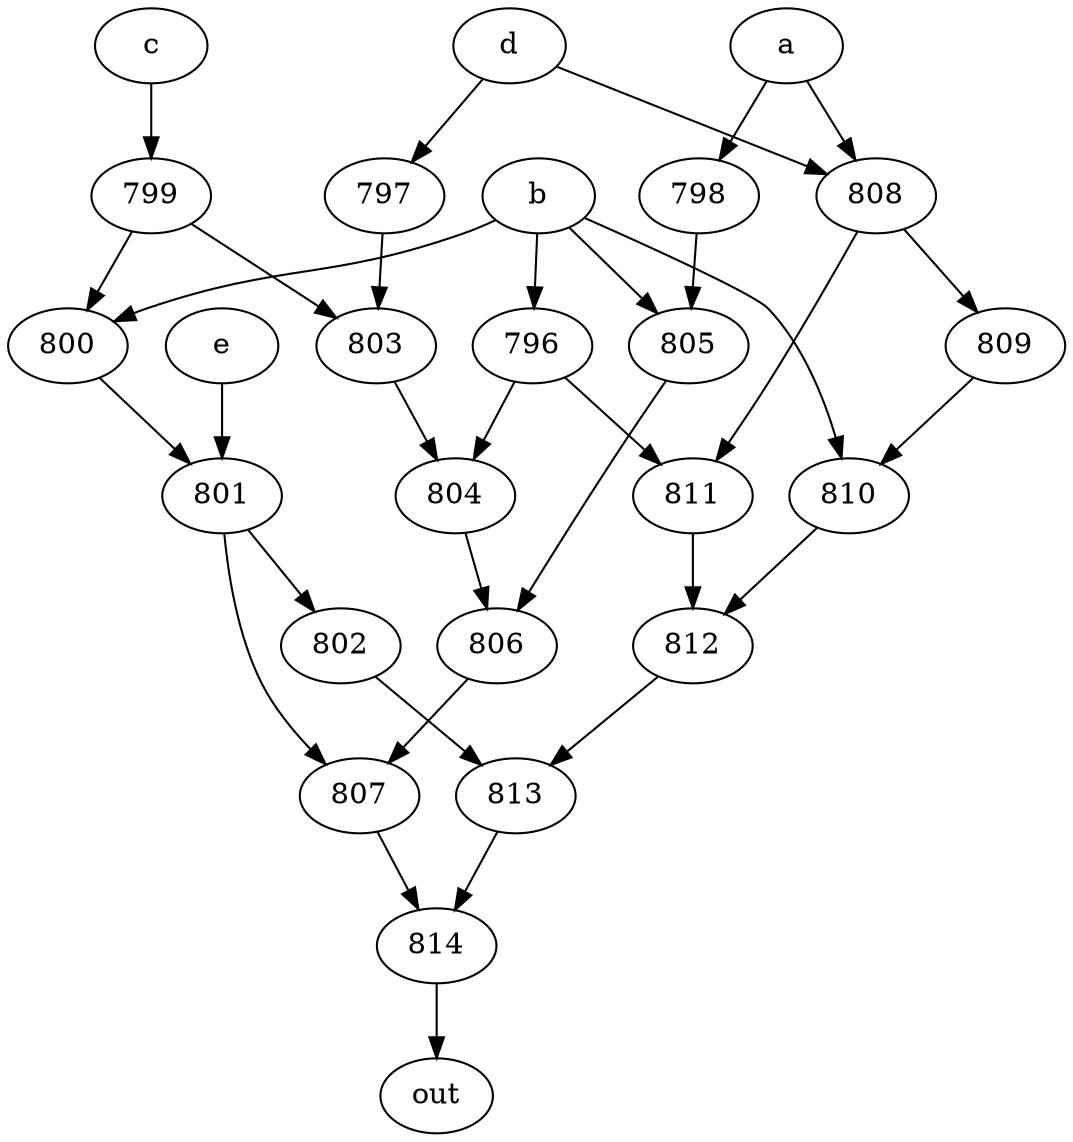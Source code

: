 strict digraph "" {
	814 -> out;
	a -> 798;
	a -> 808;
	798 -> 805;
	808 -> 809;
	808 -> 811;
	805 -> 806;
	809 -> 810;
	811 -> 812;
	b -> 805;
	b -> 796;
	b -> 800;
	b -> 810;
	796 -> 811;
	796 -> 804;
	800 -> 801;
	810 -> 812;
	804 -> 806;
	801 -> 802;
	801 -> 807;
	806 -> 807;
	812 -> 813;
	c -> 799;
	799 -> 800;
	799 -> 803;
	803 -> 804;
	d -> 808;
	d -> 797;
	797 -> 803;
	e -> 801;
	802 -> 813;
	807 -> 814;
	813 -> 814;
}
